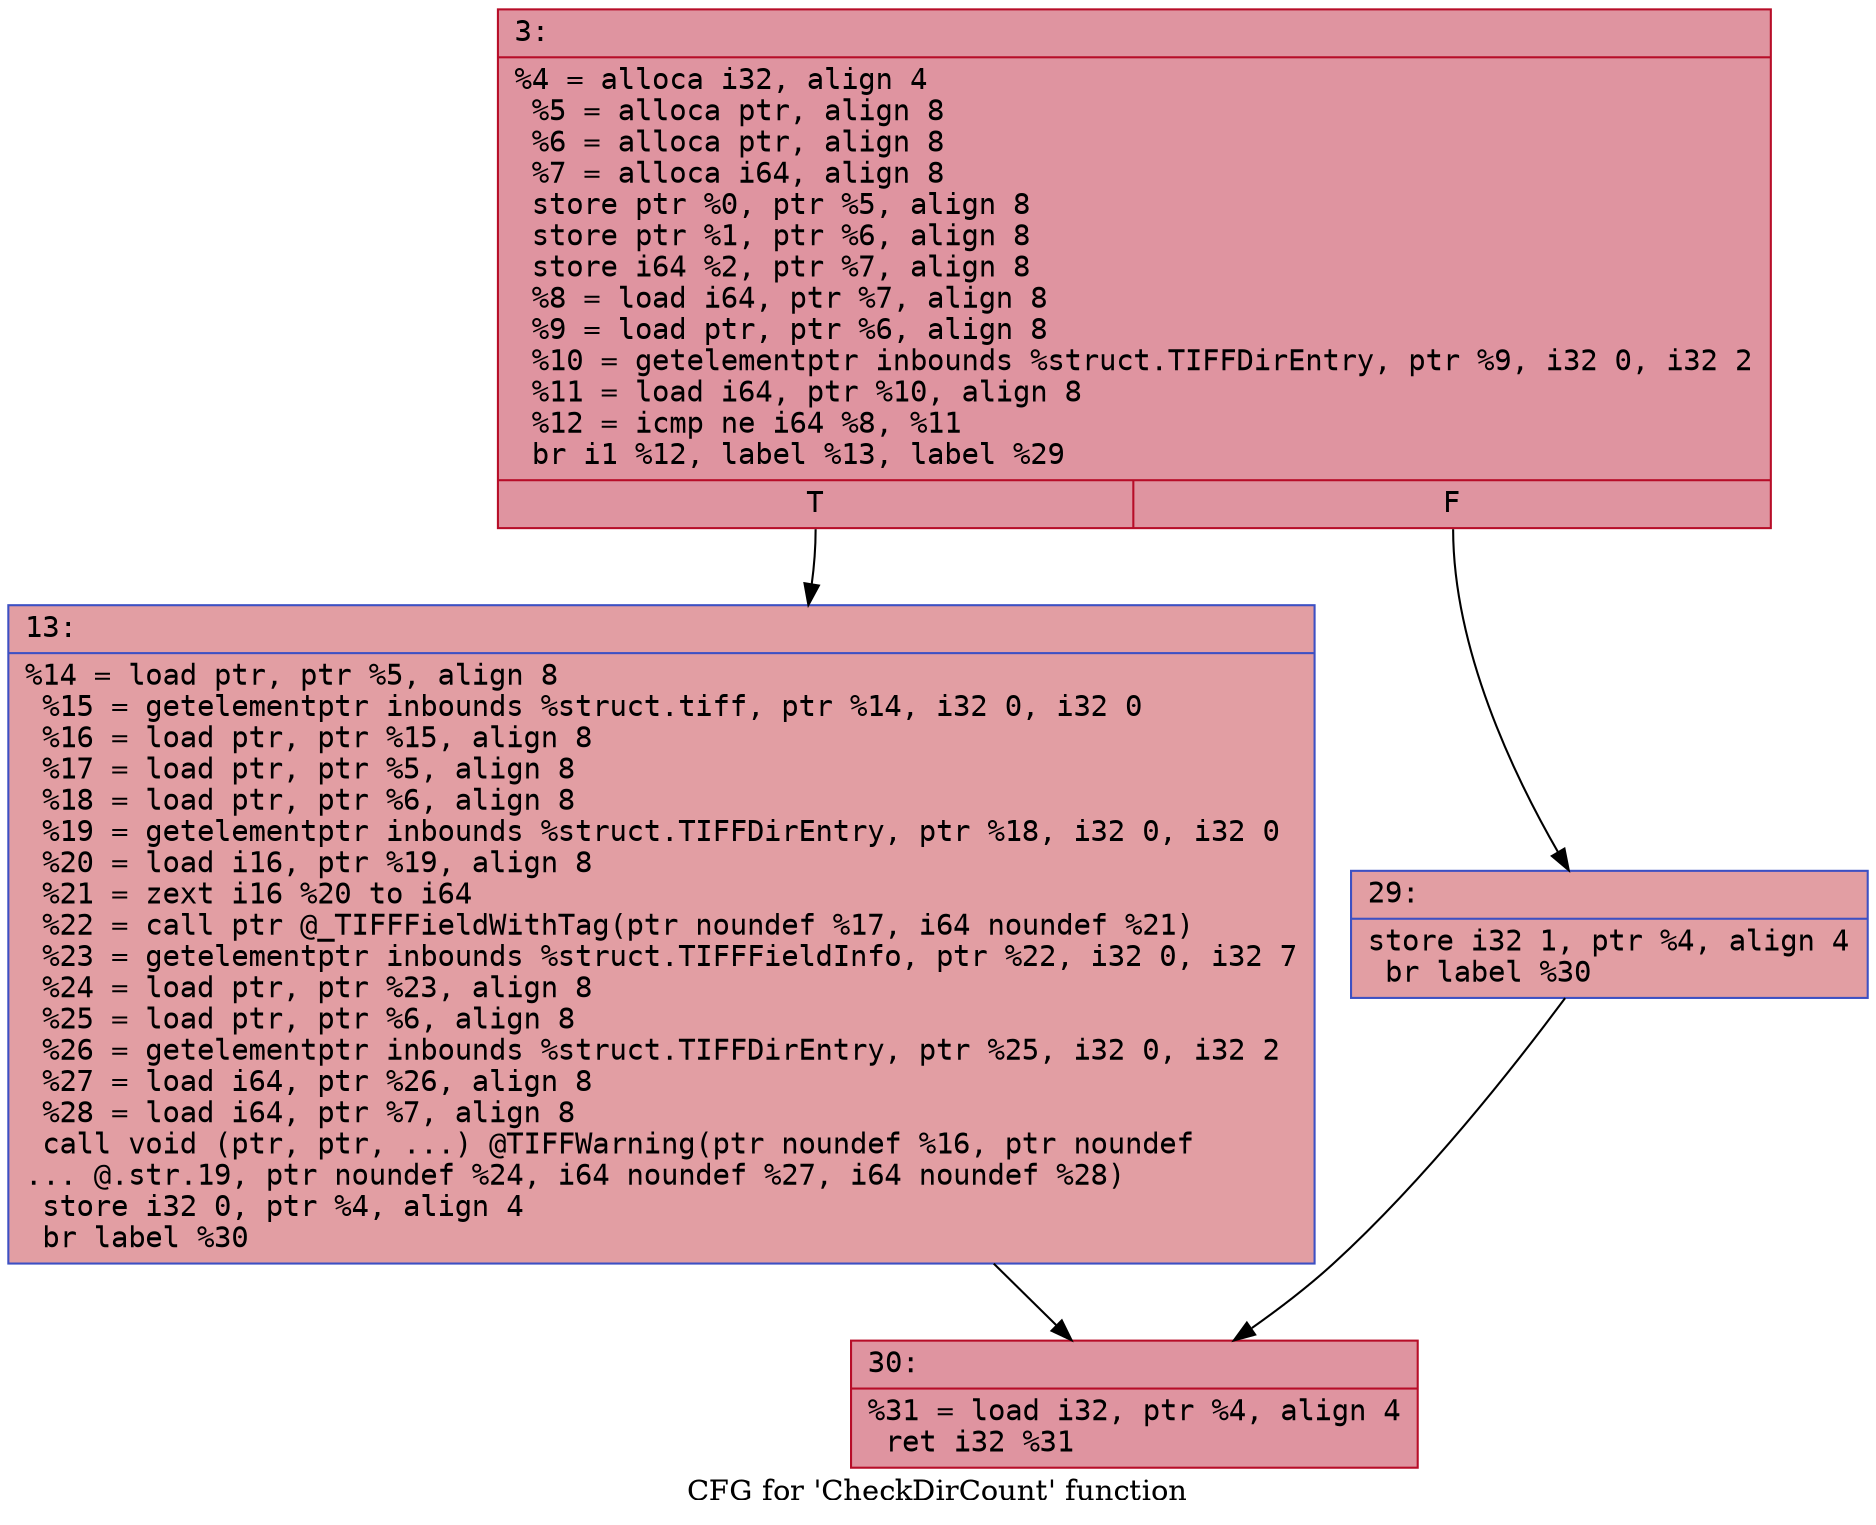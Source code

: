 digraph "CFG for 'CheckDirCount' function" {
	label="CFG for 'CheckDirCount' function";

	Node0x6000036b38e0 [shape=record,color="#b70d28ff", style=filled, fillcolor="#b70d2870" fontname="Courier",label="{3:\l|  %4 = alloca i32, align 4\l  %5 = alloca ptr, align 8\l  %6 = alloca ptr, align 8\l  %7 = alloca i64, align 8\l  store ptr %0, ptr %5, align 8\l  store ptr %1, ptr %6, align 8\l  store i64 %2, ptr %7, align 8\l  %8 = load i64, ptr %7, align 8\l  %9 = load ptr, ptr %6, align 8\l  %10 = getelementptr inbounds %struct.TIFFDirEntry, ptr %9, i32 0, i32 2\l  %11 = load i64, ptr %10, align 8\l  %12 = icmp ne i64 %8, %11\l  br i1 %12, label %13, label %29\l|{<s0>T|<s1>F}}"];
	Node0x6000036b38e0:s0 -> Node0x6000036b3de0[tooltip="3 -> 13\nProbability 50.00%" ];
	Node0x6000036b38e0:s1 -> Node0x6000036b3e30[tooltip="3 -> 29\nProbability 50.00%" ];
	Node0x6000036b3de0 [shape=record,color="#3d50c3ff", style=filled, fillcolor="#be242e70" fontname="Courier",label="{13:\l|  %14 = load ptr, ptr %5, align 8\l  %15 = getelementptr inbounds %struct.tiff, ptr %14, i32 0, i32 0\l  %16 = load ptr, ptr %15, align 8\l  %17 = load ptr, ptr %5, align 8\l  %18 = load ptr, ptr %6, align 8\l  %19 = getelementptr inbounds %struct.TIFFDirEntry, ptr %18, i32 0, i32 0\l  %20 = load i16, ptr %19, align 8\l  %21 = zext i16 %20 to i64\l  %22 = call ptr @_TIFFFieldWithTag(ptr noundef %17, i64 noundef %21)\l  %23 = getelementptr inbounds %struct.TIFFFieldInfo, ptr %22, i32 0, i32 7\l  %24 = load ptr, ptr %23, align 8\l  %25 = load ptr, ptr %6, align 8\l  %26 = getelementptr inbounds %struct.TIFFDirEntry, ptr %25, i32 0, i32 2\l  %27 = load i64, ptr %26, align 8\l  %28 = load i64, ptr %7, align 8\l  call void (ptr, ptr, ...) @TIFFWarning(ptr noundef %16, ptr noundef\l... @.str.19, ptr noundef %24, i64 noundef %27, i64 noundef %28)\l  store i32 0, ptr %4, align 4\l  br label %30\l}"];
	Node0x6000036b3de0 -> Node0x6000036b3e80[tooltip="13 -> 30\nProbability 100.00%" ];
	Node0x6000036b3e30 [shape=record,color="#3d50c3ff", style=filled, fillcolor="#be242e70" fontname="Courier",label="{29:\l|  store i32 1, ptr %4, align 4\l  br label %30\l}"];
	Node0x6000036b3e30 -> Node0x6000036b3e80[tooltip="29 -> 30\nProbability 100.00%" ];
	Node0x6000036b3e80 [shape=record,color="#b70d28ff", style=filled, fillcolor="#b70d2870" fontname="Courier",label="{30:\l|  %31 = load i32, ptr %4, align 4\l  ret i32 %31\l}"];
}
